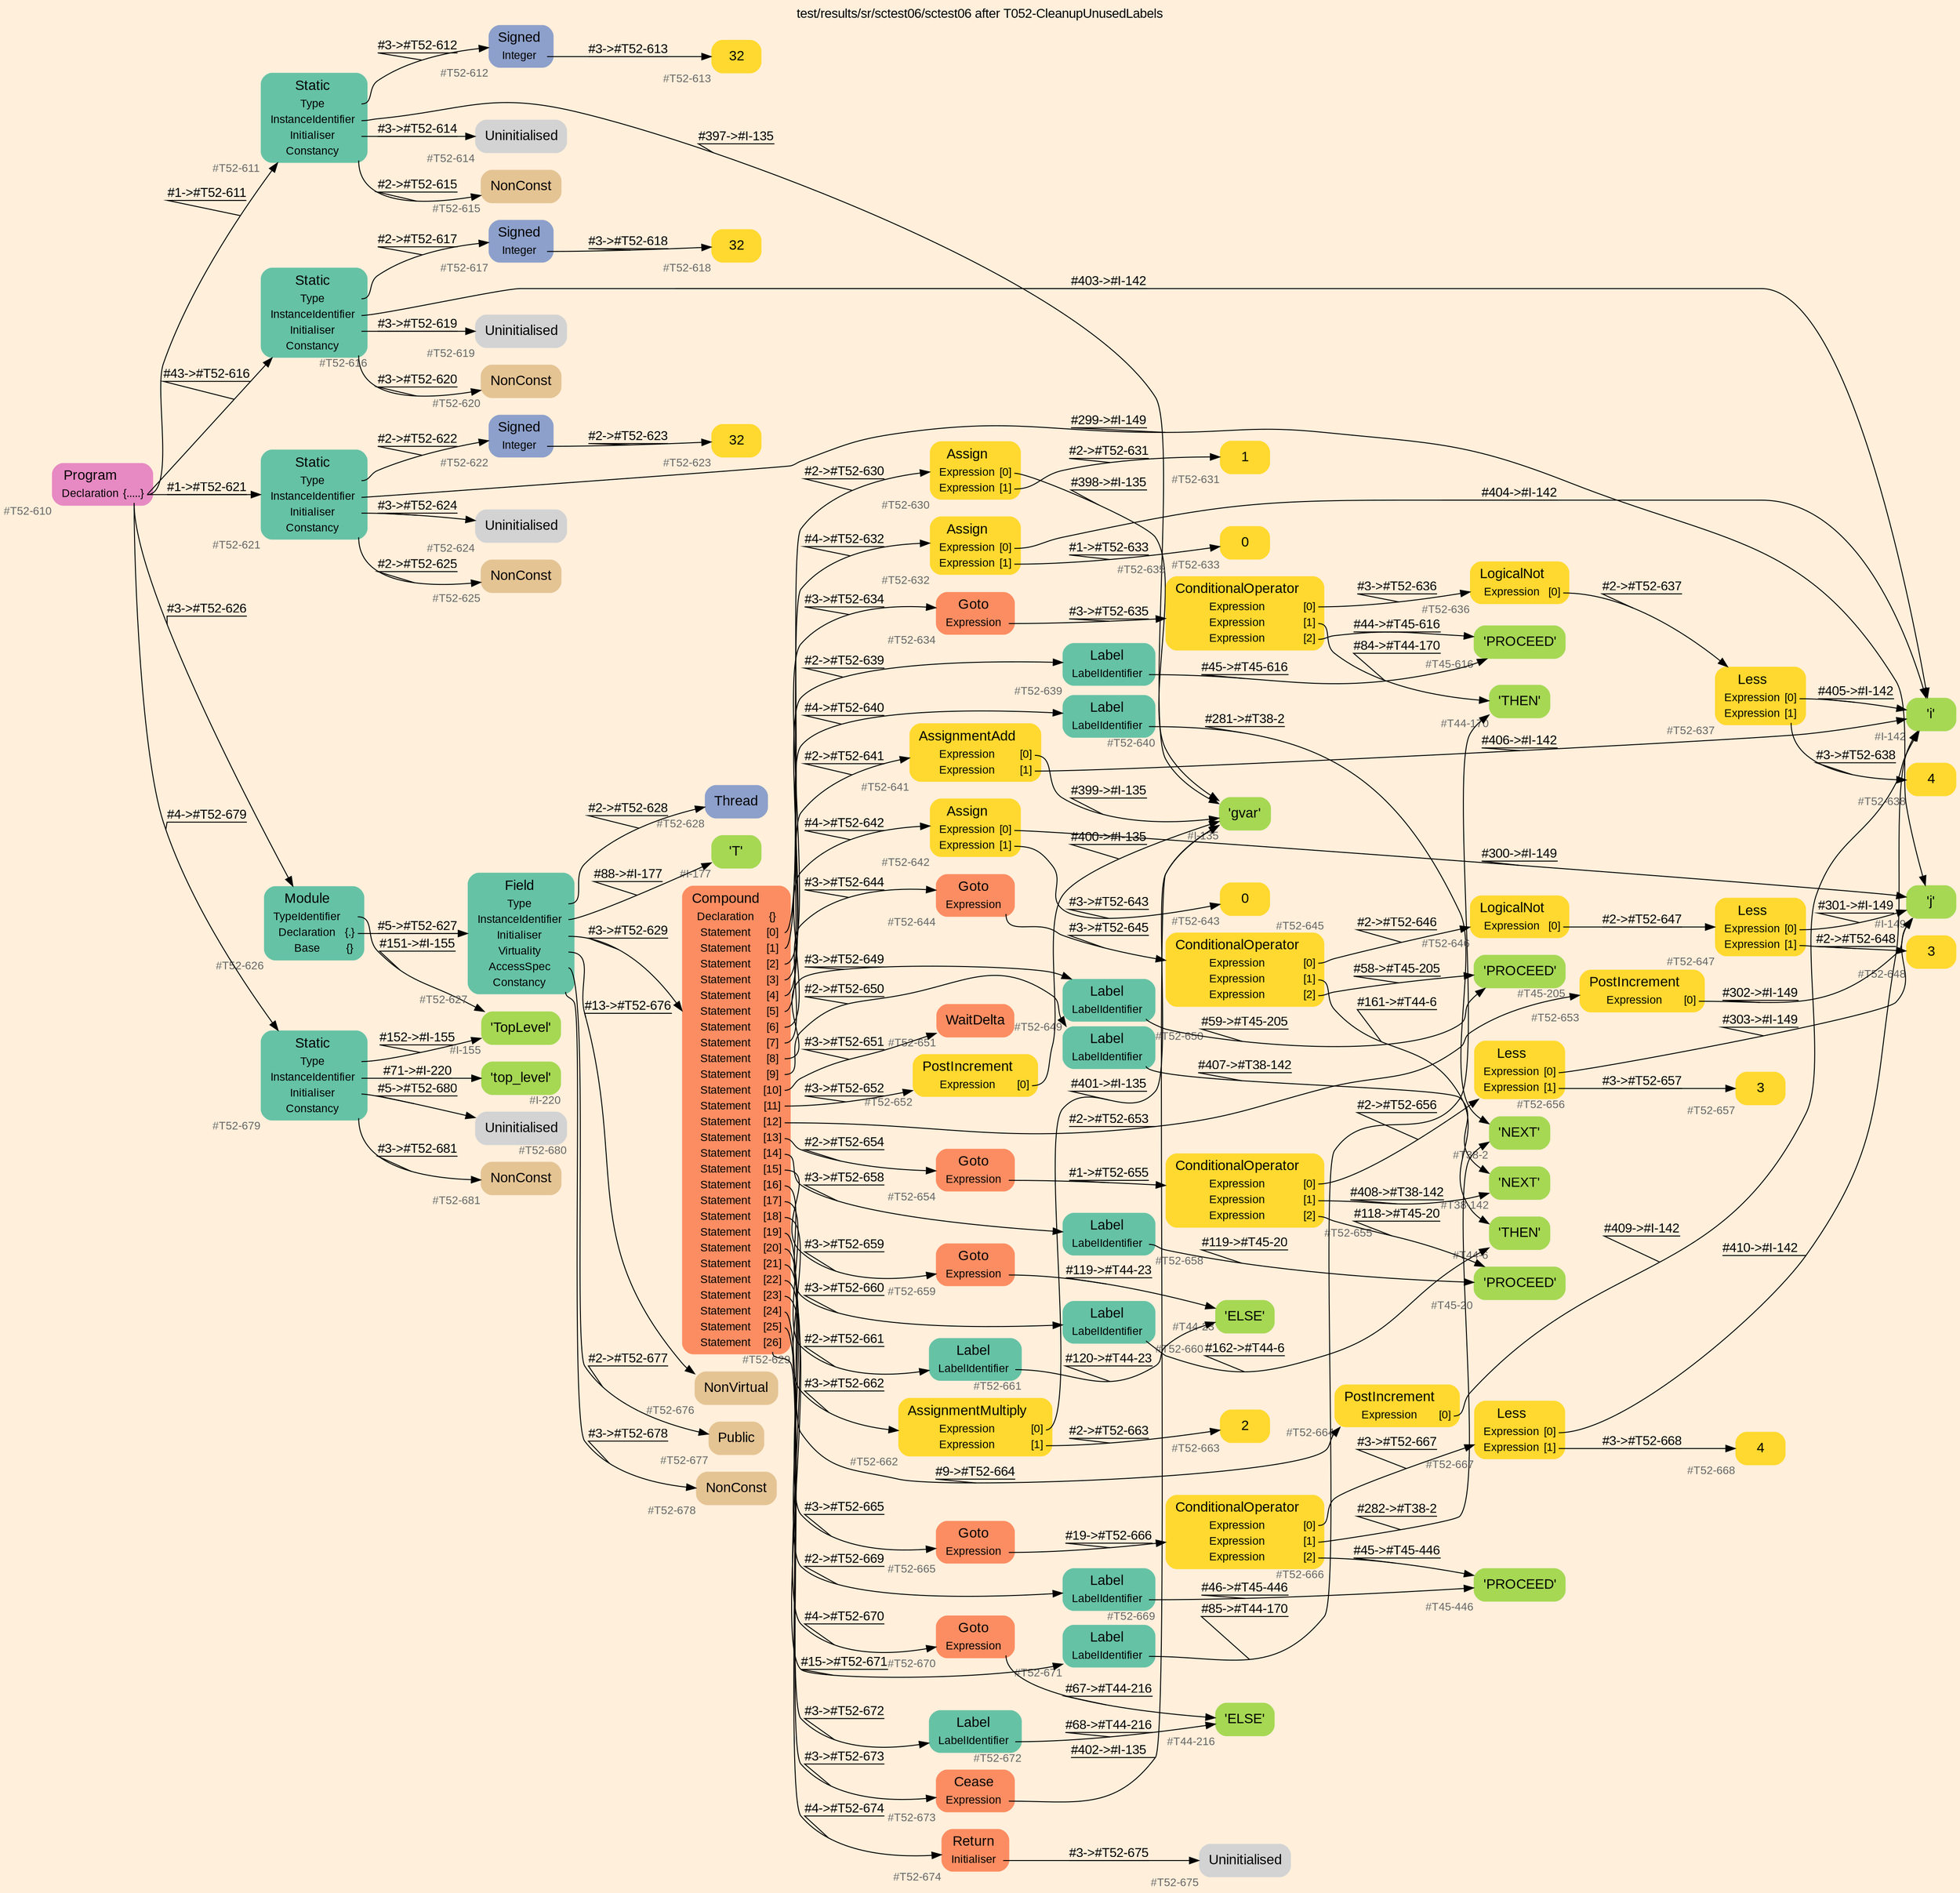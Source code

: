 digraph "test/results/sr/sctest06/sctest06 after T052-CleanupUnusedLabels" {
label = "test/results/sr/sctest06/sctest06 after T052-CleanupUnusedLabels"
labelloc = t
graph [
    rankdir = "LR"
    ranksep = 0.3
    bgcolor = antiquewhite1
    color = black
    fontcolor = black
    fontname = "Arial"
];
node [
    fontname = "Arial"
];
edge [
    fontname = "Arial"
];

// -------------------- node figure --------------------
// -------- block #T52-610 ----------
"#T52-610" [
    fillcolor = "/set28/4"
    xlabel = "#T52-610"
    fontsize = "12"
    fontcolor = grey40
    shape = "plaintext"
    label = <<TABLE BORDER="0" CELLBORDER="0" CELLSPACING="0">
     <TR><TD><FONT COLOR="black" POINT-SIZE="15">Program</FONT></TD></TR>
     <TR><TD><FONT COLOR="black" POINT-SIZE="12">Declaration</FONT></TD><TD PORT="port0"><FONT COLOR="black" POINT-SIZE="12">{.....}</FONT></TD></TR>
    </TABLE>>
    style = "rounded,filled"
];

// -------- block #T52-611 ----------
"#T52-611" [
    fillcolor = "/set28/1"
    xlabel = "#T52-611"
    fontsize = "12"
    fontcolor = grey40
    shape = "plaintext"
    label = <<TABLE BORDER="0" CELLBORDER="0" CELLSPACING="0">
     <TR><TD><FONT COLOR="black" POINT-SIZE="15">Static</FONT></TD></TR>
     <TR><TD><FONT COLOR="black" POINT-SIZE="12">Type</FONT></TD><TD PORT="port0"></TD></TR>
     <TR><TD><FONT COLOR="black" POINT-SIZE="12">InstanceIdentifier</FONT></TD><TD PORT="port1"></TD></TR>
     <TR><TD><FONT COLOR="black" POINT-SIZE="12">Initialiser</FONT></TD><TD PORT="port2"></TD></TR>
     <TR><TD><FONT COLOR="black" POINT-SIZE="12">Constancy</FONT></TD><TD PORT="port3"></TD></TR>
    </TABLE>>
    style = "rounded,filled"
];

// -------- block #T52-612 ----------
"#T52-612" [
    fillcolor = "/set28/3"
    xlabel = "#T52-612"
    fontsize = "12"
    fontcolor = grey40
    shape = "plaintext"
    label = <<TABLE BORDER="0" CELLBORDER="0" CELLSPACING="0">
     <TR><TD><FONT COLOR="black" POINT-SIZE="15">Signed</FONT></TD></TR>
     <TR><TD><FONT COLOR="black" POINT-SIZE="12">Integer</FONT></TD><TD PORT="port0"></TD></TR>
    </TABLE>>
    style = "rounded,filled"
];

// -------- block #T52-613 ----------
"#T52-613" [
    fillcolor = "/set28/6"
    xlabel = "#T52-613"
    fontsize = "12"
    fontcolor = grey40
    shape = "plaintext"
    label = <<TABLE BORDER="0" CELLBORDER="0" CELLSPACING="0">
     <TR><TD><FONT COLOR="black" POINT-SIZE="15">32</FONT></TD></TR>
    </TABLE>>
    style = "rounded,filled"
];

// -------- block #I-135 ----------
"#I-135" [
    fillcolor = "/set28/5"
    xlabel = "#I-135"
    fontsize = "12"
    fontcolor = grey40
    shape = "plaintext"
    label = <<TABLE BORDER="0" CELLBORDER="0" CELLSPACING="0">
     <TR><TD><FONT COLOR="black" POINT-SIZE="15">'gvar'</FONT></TD></TR>
    </TABLE>>
    style = "rounded,filled"
];

// -------- block #T52-614 ----------
"#T52-614" [
    xlabel = "#T52-614"
    fontsize = "12"
    fontcolor = grey40
    shape = "plaintext"
    label = <<TABLE BORDER="0" CELLBORDER="0" CELLSPACING="0">
     <TR><TD><FONT COLOR="black" POINT-SIZE="15">Uninitialised</FONT></TD></TR>
    </TABLE>>
    style = "rounded,filled"
];

// -------- block #T52-615 ----------
"#T52-615" [
    fillcolor = "/set28/7"
    xlabel = "#T52-615"
    fontsize = "12"
    fontcolor = grey40
    shape = "plaintext"
    label = <<TABLE BORDER="0" CELLBORDER="0" CELLSPACING="0">
     <TR><TD><FONT COLOR="black" POINT-SIZE="15">NonConst</FONT></TD></TR>
    </TABLE>>
    style = "rounded,filled"
];

// -------- block #T52-616 ----------
"#T52-616" [
    fillcolor = "/set28/1"
    xlabel = "#T52-616"
    fontsize = "12"
    fontcolor = grey40
    shape = "plaintext"
    label = <<TABLE BORDER="0" CELLBORDER="0" CELLSPACING="0">
     <TR><TD><FONT COLOR="black" POINT-SIZE="15">Static</FONT></TD></TR>
     <TR><TD><FONT COLOR="black" POINT-SIZE="12">Type</FONT></TD><TD PORT="port0"></TD></TR>
     <TR><TD><FONT COLOR="black" POINT-SIZE="12">InstanceIdentifier</FONT></TD><TD PORT="port1"></TD></TR>
     <TR><TD><FONT COLOR="black" POINT-SIZE="12">Initialiser</FONT></TD><TD PORT="port2"></TD></TR>
     <TR><TD><FONT COLOR="black" POINT-SIZE="12">Constancy</FONT></TD><TD PORT="port3"></TD></TR>
    </TABLE>>
    style = "rounded,filled"
];

// -------- block #T52-617 ----------
"#T52-617" [
    fillcolor = "/set28/3"
    xlabel = "#T52-617"
    fontsize = "12"
    fontcolor = grey40
    shape = "plaintext"
    label = <<TABLE BORDER="0" CELLBORDER="0" CELLSPACING="0">
     <TR><TD><FONT COLOR="black" POINT-SIZE="15">Signed</FONT></TD></TR>
     <TR><TD><FONT COLOR="black" POINT-SIZE="12">Integer</FONT></TD><TD PORT="port0"></TD></TR>
    </TABLE>>
    style = "rounded,filled"
];

// -------- block #T52-618 ----------
"#T52-618" [
    fillcolor = "/set28/6"
    xlabel = "#T52-618"
    fontsize = "12"
    fontcolor = grey40
    shape = "plaintext"
    label = <<TABLE BORDER="0" CELLBORDER="0" CELLSPACING="0">
     <TR><TD><FONT COLOR="black" POINT-SIZE="15">32</FONT></TD></TR>
    </TABLE>>
    style = "rounded,filled"
];

// -------- block #I-142 ----------
"#I-142" [
    fillcolor = "/set28/5"
    xlabel = "#I-142"
    fontsize = "12"
    fontcolor = grey40
    shape = "plaintext"
    label = <<TABLE BORDER="0" CELLBORDER="0" CELLSPACING="0">
     <TR><TD><FONT COLOR="black" POINT-SIZE="15">'i'</FONT></TD></TR>
    </TABLE>>
    style = "rounded,filled"
];

// -------- block #T52-619 ----------
"#T52-619" [
    xlabel = "#T52-619"
    fontsize = "12"
    fontcolor = grey40
    shape = "plaintext"
    label = <<TABLE BORDER="0" CELLBORDER="0" CELLSPACING="0">
     <TR><TD><FONT COLOR="black" POINT-SIZE="15">Uninitialised</FONT></TD></TR>
    </TABLE>>
    style = "rounded,filled"
];

// -------- block #T52-620 ----------
"#T52-620" [
    fillcolor = "/set28/7"
    xlabel = "#T52-620"
    fontsize = "12"
    fontcolor = grey40
    shape = "plaintext"
    label = <<TABLE BORDER="0" CELLBORDER="0" CELLSPACING="0">
     <TR><TD><FONT COLOR="black" POINT-SIZE="15">NonConst</FONT></TD></TR>
    </TABLE>>
    style = "rounded,filled"
];

// -------- block #T52-621 ----------
"#T52-621" [
    fillcolor = "/set28/1"
    xlabel = "#T52-621"
    fontsize = "12"
    fontcolor = grey40
    shape = "plaintext"
    label = <<TABLE BORDER="0" CELLBORDER="0" CELLSPACING="0">
     <TR><TD><FONT COLOR="black" POINT-SIZE="15">Static</FONT></TD></TR>
     <TR><TD><FONT COLOR="black" POINT-SIZE="12">Type</FONT></TD><TD PORT="port0"></TD></TR>
     <TR><TD><FONT COLOR="black" POINT-SIZE="12">InstanceIdentifier</FONT></TD><TD PORT="port1"></TD></TR>
     <TR><TD><FONT COLOR="black" POINT-SIZE="12">Initialiser</FONT></TD><TD PORT="port2"></TD></TR>
     <TR><TD><FONT COLOR="black" POINT-SIZE="12">Constancy</FONT></TD><TD PORT="port3"></TD></TR>
    </TABLE>>
    style = "rounded,filled"
];

// -------- block #T52-622 ----------
"#T52-622" [
    fillcolor = "/set28/3"
    xlabel = "#T52-622"
    fontsize = "12"
    fontcolor = grey40
    shape = "plaintext"
    label = <<TABLE BORDER="0" CELLBORDER="0" CELLSPACING="0">
     <TR><TD><FONT COLOR="black" POINT-SIZE="15">Signed</FONT></TD></TR>
     <TR><TD><FONT COLOR="black" POINT-SIZE="12">Integer</FONT></TD><TD PORT="port0"></TD></TR>
    </TABLE>>
    style = "rounded,filled"
];

// -------- block #T52-623 ----------
"#T52-623" [
    fillcolor = "/set28/6"
    xlabel = "#T52-623"
    fontsize = "12"
    fontcolor = grey40
    shape = "plaintext"
    label = <<TABLE BORDER="0" CELLBORDER="0" CELLSPACING="0">
     <TR><TD><FONT COLOR="black" POINT-SIZE="15">32</FONT></TD></TR>
    </TABLE>>
    style = "rounded,filled"
];

// -------- block #I-149 ----------
"#I-149" [
    fillcolor = "/set28/5"
    xlabel = "#I-149"
    fontsize = "12"
    fontcolor = grey40
    shape = "plaintext"
    label = <<TABLE BORDER="0" CELLBORDER="0" CELLSPACING="0">
     <TR><TD><FONT COLOR="black" POINT-SIZE="15">'j'</FONT></TD></TR>
    </TABLE>>
    style = "rounded,filled"
];

// -------- block #T52-624 ----------
"#T52-624" [
    xlabel = "#T52-624"
    fontsize = "12"
    fontcolor = grey40
    shape = "plaintext"
    label = <<TABLE BORDER="0" CELLBORDER="0" CELLSPACING="0">
     <TR><TD><FONT COLOR="black" POINT-SIZE="15">Uninitialised</FONT></TD></TR>
    </TABLE>>
    style = "rounded,filled"
];

// -------- block #T52-625 ----------
"#T52-625" [
    fillcolor = "/set28/7"
    xlabel = "#T52-625"
    fontsize = "12"
    fontcolor = grey40
    shape = "plaintext"
    label = <<TABLE BORDER="0" CELLBORDER="0" CELLSPACING="0">
     <TR><TD><FONT COLOR="black" POINT-SIZE="15">NonConst</FONT></TD></TR>
    </TABLE>>
    style = "rounded,filled"
];

// -------- block #T52-626 ----------
"#T52-626" [
    fillcolor = "/set28/1"
    xlabel = "#T52-626"
    fontsize = "12"
    fontcolor = grey40
    shape = "plaintext"
    label = <<TABLE BORDER="0" CELLBORDER="0" CELLSPACING="0">
     <TR><TD><FONT COLOR="black" POINT-SIZE="15">Module</FONT></TD></TR>
     <TR><TD><FONT COLOR="black" POINT-SIZE="12">TypeIdentifier</FONT></TD><TD PORT="port0"></TD></TR>
     <TR><TD><FONT COLOR="black" POINT-SIZE="12">Declaration</FONT></TD><TD PORT="port1"><FONT COLOR="black" POINT-SIZE="12">{.}</FONT></TD></TR>
     <TR><TD><FONT COLOR="black" POINT-SIZE="12">Base</FONT></TD><TD PORT="port2"><FONT COLOR="black" POINT-SIZE="12">{}</FONT></TD></TR>
    </TABLE>>
    style = "rounded,filled"
];

// -------- block #I-155 ----------
"#I-155" [
    fillcolor = "/set28/5"
    xlabel = "#I-155"
    fontsize = "12"
    fontcolor = grey40
    shape = "plaintext"
    label = <<TABLE BORDER="0" CELLBORDER="0" CELLSPACING="0">
     <TR><TD><FONT COLOR="black" POINT-SIZE="15">'TopLevel'</FONT></TD></TR>
    </TABLE>>
    style = "rounded,filled"
];

// -------- block #T52-627 ----------
"#T52-627" [
    fillcolor = "/set28/1"
    xlabel = "#T52-627"
    fontsize = "12"
    fontcolor = grey40
    shape = "plaintext"
    label = <<TABLE BORDER="0" CELLBORDER="0" CELLSPACING="0">
     <TR><TD><FONT COLOR="black" POINT-SIZE="15">Field</FONT></TD></TR>
     <TR><TD><FONT COLOR="black" POINT-SIZE="12">Type</FONT></TD><TD PORT="port0"></TD></TR>
     <TR><TD><FONT COLOR="black" POINT-SIZE="12">InstanceIdentifier</FONT></TD><TD PORT="port1"></TD></TR>
     <TR><TD><FONT COLOR="black" POINT-SIZE="12">Initialiser</FONT></TD><TD PORT="port2"></TD></TR>
     <TR><TD><FONT COLOR="black" POINT-SIZE="12">Virtuality</FONT></TD><TD PORT="port3"></TD></TR>
     <TR><TD><FONT COLOR="black" POINT-SIZE="12">AccessSpec</FONT></TD><TD PORT="port4"></TD></TR>
     <TR><TD><FONT COLOR="black" POINT-SIZE="12">Constancy</FONT></TD><TD PORT="port5"></TD></TR>
    </TABLE>>
    style = "rounded,filled"
];

// -------- block #T52-628 ----------
"#T52-628" [
    fillcolor = "/set28/3"
    xlabel = "#T52-628"
    fontsize = "12"
    fontcolor = grey40
    shape = "plaintext"
    label = <<TABLE BORDER="0" CELLBORDER="0" CELLSPACING="0">
     <TR><TD><FONT COLOR="black" POINT-SIZE="15">Thread</FONT></TD></TR>
    </TABLE>>
    style = "rounded,filled"
];

// -------- block #I-177 ----------
"#I-177" [
    fillcolor = "/set28/5"
    xlabel = "#I-177"
    fontsize = "12"
    fontcolor = grey40
    shape = "plaintext"
    label = <<TABLE BORDER="0" CELLBORDER="0" CELLSPACING="0">
     <TR><TD><FONT COLOR="black" POINT-SIZE="15">'T'</FONT></TD></TR>
    </TABLE>>
    style = "rounded,filled"
];

// -------- block #T52-629 ----------
"#T52-629" [
    fillcolor = "/set28/2"
    xlabel = "#T52-629"
    fontsize = "12"
    fontcolor = grey40
    shape = "plaintext"
    label = <<TABLE BORDER="0" CELLBORDER="0" CELLSPACING="0">
     <TR><TD><FONT COLOR="black" POINT-SIZE="15">Compound</FONT></TD></TR>
     <TR><TD><FONT COLOR="black" POINT-SIZE="12">Declaration</FONT></TD><TD PORT="port0"><FONT COLOR="black" POINT-SIZE="12">{}</FONT></TD></TR>
     <TR><TD><FONT COLOR="black" POINT-SIZE="12">Statement</FONT></TD><TD PORT="port1"><FONT COLOR="black" POINT-SIZE="12">[0]</FONT></TD></TR>
     <TR><TD><FONT COLOR="black" POINT-SIZE="12">Statement</FONT></TD><TD PORT="port2"><FONT COLOR="black" POINT-SIZE="12">[1]</FONT></TD></TR>
     <TR><TD><FONT COLOR="black" POINT-SIZE="12">Statement</FONT></TD><TD PORT="port3"><FONT COLOR="black" POINT-SIZE="12">[2]</FONT></TD></TR>
     <TR><TD><FONT COLOR="black" POINT-SIZE="12">Statement</FONT></TD><TD PORT="port4"><FONT COLOR="black" POINT-SIZE="12">[3]</FONT></TD></TR>
     <TR><TD><FONT COLOR="black" POINT-SIZE="12">Statement</FONT></TD><TD PORT="port5"><FONT COLOR="black" POINT-SIZE="12">[4]</FONT></TD></TR>
     <TR><TD><FONT COLOR="black" POINT-SIZE="12">Statement</FONT></TD><TD PORT="port6"><FONT COLOR="black" POINT-SIZE="12">[5]</FONT></TD></TR>
     <TR><TD><FONT COLOR="black" POINT-SIZE="12">Statement</FONT></TD><TD PORT="port7"><FONT COLOR="black" POINT-SIZE="12">[6]</FONT></TD></TR>
     <TR><TD><FONT COLOR="black" POINT-SIZE="12">Statement</FONT></TD><TD PORT="port8"><FONT COLOR="black" POINT-SIZE="12">[7]</FONT></TD></TR>
     <TR><TD><FONT COLOR="black" POINT-SIZE="12">Statement</FONT></TD><TD PORT="port9"><FONT COLOR="black" POINT-SIZE="12">[8]</FONT></TD></TR>
     <TR><TD><FONT COLOR="black" POINT-SIZE="12">Statement</FONT></TD><TD PORT="port10"><FONT COLOR="black" POINT-SIZE="12">[9]</FONT></TD></TR>
     <TR><TD><FONT COLOR="black" POINT-SIZE="12">Statement</FONT></TD><TD PORT="port11"><FONT COLOR="black" POINT-SIZE="12">[10]</FONT></TD></TR>
     <TR><TD><FONT COLOR="black" POINT-SIZE="12">Statement</FONT></TD><TD PORT="port12"><FONT COLOR="black" POINT-SIZE="12">[11]</FONT></TD></TR>
     <TR><TD><FONT COLOR="black" POINT-SIZE="12">Statement</FONT></TD><TD PORT="port13"><FONT COLOR="black" POINT-SIZE="12">[12]</FONT></TD></TR>
     <TR><TD><FONT COLOR="black" POINT-SIZE="12">Statement</FONT></TD><TD PORT="port14"><FONT COLOR="black" POINT-SIZE="12">[13]</FONT></TD></TR>
     <TR><TD><FONT COLOR="black" POINT-SIZE="12">Statement</FONT></TD><TD PORT="port15"><FONT COLOR="black" POINT-SIZE="12">[14]</FONT></TD></TR>
     <TR><TD><FONT COLOR="black" POINT-SIZE="12">Statement</FONT></TD><TD PORT="port16"><FONT COLOR="black" POINT-SIZE="12">[15]</FONT></TD></TR>
     <TR><TD><FONT COLOR="black" POINT-SIZE="12">Statement</FONT></TD><TD PORT="port17"><FONT COLOR="black" POINT-SIZE="12">[16]</FONT></TD></TR>
     <TR><TD><FONT COLOR="black" POINT-SIZE="12">Statement</FONT></TD><TD PORT="port18"><FONT COLOR="black" POINT-SIZE="12">[17]</FONT></TD></TR>
     <TR><TD><FONT COLOR="black" POINT-SIZE="12">Statement</FONT></TD><TD PORT="port19"><FONT COLOR="black" POINT-SIZE="12">[18]</FONT></TD></TR>
     <TR><TD><FONT COLOR="black" POINT-SIZE="12">Statement</FONT></TD><TD PORT="port20"><FONT COLOR="black" POINT-SIZE="12">[19]</FONT></TD></TR>
     <TR><TD><FONT COLOR="black" POINT-SIZE="12">Statement</FONT></TD><TD PORT="port21"><FONT COLOR="black" POINT-SIZE="12">[20]</FONT></TD></TR>
     <TR><TD><FONT COLOR="black" POINT-SIZE="12">Statement</FONT></TD><TD PORT="port22"><FONT COLOR="black" POINT-SIZE="12">[21]</FONT></TD></TR>
     <TR><TD><FONT COLOR="black" POINT-SIZE="12">Statement</FONT></TD><TD PORT="port23"><FONT COLOR="black" POINT-SIZE="12">[22]</FONT></TD></TR>
     <TR><TD><FONT COLOR="black" POINT-SIZE="12">Statement</FONT></TD><TD PORT="port24"><FONT COLOR="black" POINT-SIZE="12">[23]</FONT></TD></TR>
     <TR><TD><FONT COLOR="black" POINT-SIZE="12">Statement</FONT></TD><TD PORT="port25"><FONT COLOR="black" POINT-SIZE="12">[24]</FONT></TD></TR>
     <TR><TD><FONT COLOR="black" POINT-SIZE="12">Statement</FONT></TD><TD PORT="port26"><FONT COLOR="black" POINT-SIZE="12">[25]</FONT></TD></TR>
     <TR><TD><FONT COLOR="black" POINT-SIZE="12">Statement</FONT></TD><TD PORT="port27"><FONT COLOR="black" POINT-SIZE="12">[26]</FONT></TD></TR>
    </TABLE>>
    style = "rounded,filled"
];

// -------- block #T52-630 ----------
"#T52-630" [
    fillcolor = "/set28/6"
    xlabel = "#T52-630"
    fontsize = "12"
    fontcolor = grey40
    shape = "plaintext"
    label = <<TABLE BORDER="0" CELLBORDER="0" CELLSPACING="0">
     <TR><TD><FONT COLOR="black" POINT-SIZE="15">Assign</FONT></TD></TR>
     <TR><TD><FONT COLOR="black" POINT-SIZE="12">Expression</FONT></TD><TD PORT="port0"><FONT COLOR="black" POINT-SIZE="12">[0]</FONT></TD></TR>
     <TR><TD><FONT COLOR="black" POINT-SIZE="12">Expression</FONT></TD><TD PORT="port1"><FONT COLOR="black" POINT-SIZE="12">[1]</FONT></TD></TR>
    </TABLE>>
    style = "rounded,filled"
];

// -------- block #T52-631 ----------
"#T52-631" [
    fillcolor = "/set28/6"
    xlabel = "#T52-631"
    fontsize = "12"
    fontcolor = grey40
    shape = "plaintext"
    label = <<TABLE BORDER="0" CELLBORDER="0" CELLSPACING="0">
     <TR><TD><FONT COLOR="black" POINT-SIZE="15">1</FONT></TD></TR>
    </TABLE>>
    style = "rounded,filled"
];

// -------- block #T52-632 ----------
"#T52-632" [
    fillcolor = "/set28/6"
    xlabel = "#T52-632"
    fontsize = "12"
    fontcolor = grey40
    shape = "plaintext"
    label = <<TABLE BORDER="0" CELLBORDER="0" CELLSPACING="0">
     <TR><TD><FONT COLOR="black" POINT-SIZE="15">Assign</FONT></TD></TR>
     <TR><TD><FONT COLOR="black" POINT-SIZE="12">Expression</FONT></TD><TD PORT="port0"><FONT COLOR="black" POINT-SIZE="12">[0]</FONT></TD></TR>
     <TR><TD><FONT COLOR="black" POINT-SIZE="12">Expression</FONT></TD><TD PORT="port1"><FONT COLOR="black" POINT-SIZE="12">[1]</FONT></TD></TR>
    </TABLE>>
    style = "rounded,filled"
];

// -------- block #T52-633 ----------
"#T52-633" [
    fillcolor = "/set28/6"
    xlabel = "#T52-633"
    fontsize = "12"
    fontcolor = grey40
    shape = "plaintext"
    label = <<TABLE BORDER="0" CELLBORDER="0" CELLSPACING="0">
     <TR><TD><FONT COLOR="black" POINT-SIZE="15">0</FONT></TD></TR>
    </TABLE>>
    style = "rounded,filled"
];

// -------- block #T52-634 ----------
"#T52-634" [
    fillcolor = "/set28/2"
    xlabel = "#T52-634"
    fontsize = "12"
    fontcolor = grey40
    shape = "plaintext"
    label = <<TABLE BORDER="0" CELLBORDER="0" CELLSPACING="0">
     <TR><TD><FONT COLOR="black" POINT-SIZE="15">Goto</FONT></TD></TR>
     <TR><TD><FONT COLOR="black" POINT-SIZE="12">Expression</FONT></TD><TD PORT="port0"></TD></TR>
    </TABLE>>
    style = "rounded,filled"
];

// -------- block #T52-635 ----------
"#T52-635" [
    fillcolor = "/set28/6"
    xlabel = "#T52-635"
    fontsize = "12"
    fontcolor = grey40
    shape = "plaintext"
    label = <<TABLE BORDER="0" CELLBORDER="0" CELLSPACING="0">
     <TR><TD><FONT COLOR="black" POINT-SIZE="15">ConditionalOperator</FONT></TD></TR>
     <TR><TD><FONT COLOR="black" POINT-SIZE="12">Expression</FONT></TD><TD PORT="port0"><FONT COLOR="black" POINT-SIZE="12">[0]</FONT></TD></TR>
     <TR><TD><FONT COLOR="black" POINT-SIZE="12">Expression</FONT></TD><TD PORT="port1"><FONT COLOR="black" POINT-SIZE="12">[1]</FONT></TD></TR>
     <TR><TD><FONT COLOR="black" POINT-SIZE="12">Expression</FONT></TD><TD PORT="port2"><FONT COLOR="black" POINT-SIZE="12">[2]</FONT></TD></TR>
    </TABLE>>
    style = "rounded,filled"
];

// -------- block #T52-636 ----------
"#T52-636" [
    fillcolor = "/set28/6"
    xlabel = "#T52-636"
    fontsize = "12"
    fontcolor = grey40
    shape = "plaintext"
    label = <<TABLE BORDER="0" CELLBORDER="0" CELLSPACING="0">
     <TR><TD><FONT COLOR="black" POINT-SIZE="15">LogicalNot</FONT></TD></TR>
     <TR><TD><FONT COLOR="black" POINT-SIZE="12">Expression</FONT></TD><TD PORT="port0"><FONT COLOR="black" POINT-SIZE="12">[0]</FONT></TD></TR>
    </TABLE>>
    style = "rounded,filled"
];

// -------- block #T52-637 ----------
"#T52-637" [
    fillcolor = "/set28/6"
    xlabel = "#T52-637"
    fontsize = "12"
    fontcolor = grey40
    shape = "plaintext"
    label = <<TABLE BORDER="0" CELLBORDER="0" CELLSPACING="0">
     <TR><TD><FONT COLOR="black" POINT-SIZE="15">Less</FONT></TD></TR>
     <TR><TD><FONT COLOR="black" POINT-SIZE="12">Expression</FONT></TD><TD PORT="port0"><FONT COLOR="black" POINT-SIZE="12">[0]</FONT></TD></TR>
     <TR><TD><FONT COLOR="black" POINT-SIZE="12">Expression</FONT></TD><TD PORT="port1"><FONT COLOR="black" POINT-SIZE="12">[1]</FONT></TD></TR>
    </TABLE>>
    style = "rounded,filled"
];

// -------- block #T52-638 ----------
"#T52-638" [
    fillcolor = "/set28/6"
    xlabel = "#T52-638"
    fontsize = "12"
    fontcolor = grey40
    shape = "plaintext"
    label = <<TABLE BORDER="0" CELLBORDER="0" CELLSPACING="0">
     <TR><TD><FONT COLOR="black" POINT-SIZE="15">4</FONT></TD></TR>
    </TABLE>>
    style = "rounded,filled"
];

// -------- block #T44-170 ----------
"#T44-170" [
    fillcolor = "/set28/5"
    xlabel = "#T44-170"
    fontsize = "12"
    fontcolor = grey40
    shape = "plaintext"
    label = <<TABLE BORDER="0" CELLBORDER="0" CELLSPACING="0">
     <TR><TD><FONT COLOR="black" POINT-SIZE="15">'THEN'</FONT></TD></TR>
    </TABLE>>
    style = "rounded,filled"
];

// -------- block #T45-616 ----------
"#T45-616" [
    fillcolor = "/set28/5"
    xlabel = "#T45-616"
    fontsize = "12"
    fontcolor = grey40
    shape = "plaintext"
    label = <<TABLE BORDER="0" CELLBORDER="0" CELLSPACING="0">
     <TR><TD><FONT COLOR="black" POINT-SIZE="15">'PROCEED'</FONT></TD></TR>
    </TABLE>>
    style = "rounded,filled"
];

// -------- block #T52-639 ----------
"#T52-639" [
    fillcolor = "/set28/1"
    xlabel = "#T52-639"
    fontsize = "12"
    fontcolor = grey40
    shape = "plaintext"
    label = <<TABLE BORDER="0" CELLBORDER="0" CELLSPACING="0">
     <TR><TD><FONT COLOR="black" POINT-SIZE="15">Label</FONT></TD></TR>
     <TR><TD><FONT COLOR="black" POINT-SIZE="12">LabelIdentifier</FONT></TD><TD PORT="port0"></TD></TR>
    </TABLE>>
    style = "rounded,filled"
];

// -------- block #T52-640 ----------
"#T52-640" [
    fillcolor = "/set28/1"
    xlabel = "#T52-640"
    fontsize = "12"
    fontcolor = grey40
    shape = "plaintext"
    label = <<TABLE BORDER="0" CELLBORDER="0" CELLSPACING="0">
     <TR><TD><FONT COLOR="black" POINT-SIZE="15">Label</FONT></TD></TR>
     <TR><TD><FONT COLOR="black" POINT-SIZE="12">LabelIdentifier</FONT></TD><TD PORT="port0"></TD></TR>
    </TABLE>>
    style = "rounded,filled"
];

// -------- block #T38-2 ----------
"#T38-2" [
    fillcolor = "/set28/5"
    xlabel = "#T38-2"
    fontsize = "12"
    fontcolor = grey40
    shape = "plaintext"
    label = <<TABLE BORDER="0" CELLBORDER="0" CELLSPACING="0">
     <TR><TD><FONT COLOR="black" POINT-SIZE="15">'NEXT'</FONT></TD></TR>
    </TABLE>>
    style = "rounded,filled"
];

// -------- block #T52-641 ----------
"#T52-641" [
    fillcolor = "/set28/6"
    xlabel = "#T52-641"
    fontsize = "12"
    fontcolor = grey40
    shape = "plaintext"
    label = <<TABLE BORDER="0" CELLBORDER="0" CELLSPACING="0">
     <TR><TD><FONT COLOR="black" POINT-SIZE="15">AssignmentAdd</FONT></TD></TR>
     <TR><TD><FONT COLOR="black" POINT-SIZE="12">Expression</FONT></TD><TD PORT="port0"><FONT COLOR="black" POINT-SIZE="12">[0]</FONT></TD></TR>
     <TR><TD><FONT COLOR="black" POINT-SIZE="12">Expression</FONT></TD><TD PORT="port1"><FONT COLOR="black" POINT-SIZE="12">[1]</FONT></TD></TR>
    </TABLE>>
    style = "rounded,filled"
];

// -------- block #T52-642 ----------
"#T52-642" [
    fillcolor = "/set28/6"
    xlabel = "#T52-642"
    fontsize = "12"
    fontcolor = grey40
    shape = "plaintext"
    label = <<TABLE BORDER="0" CELLBORDER="0" CELLSPACING="0">
     <TR><TD><FONT COLOR="black" POINT-SIZE="15">Assign</FONT></TD></TR>
     <TR><TD><FONT COLOR="black" POINT-SIZE="12">Expression</FONT></TD><TD PORT="port0"><FONT COLOR="black" POINT-SIZE="12">[0]</FONT></TD></TR>
     <TR><TD><FONT COLOR="black" POINT-SIZE="12">Expression</FONT></TD><TD PORT="port1"><FONT COLOR="black" POINT-SIZE="12">[1]</FONT></TD></TR>
    </TABLE>>
    style = "rounded,filled"
];

// -------- block #T52-643 ----------
"#T52-643" [
    fillcolor = "/set28/6"
    xlabel = "#T52-643"
    fontsize = "12"
    fontcolor = grey40
    shape = "plaintext"
    label = <<TABLE BORDER="0" CELLBORDER="0" CELLSPACING="0">
     <TR><TD><FONT COLOR="black" POINT-SIZE="15">0</FONT></TD></TR>
    </TABLE>>
    style = "rounded,filled"
];

// -------- block #T52-644 ----------
"#T52-644" [
    fillcolor = "/set28/2"
    xlabel = "#T52-644"
    fontsize = "12"
    fontcolor = grey40
    shape = "plaintext"
    label = <<TABLE BORDER="0" CELLBORDER="0" CELLSPACING="0">
     <TR><TD><FONT COLOR="black" POINT-SIZE="15">Goto</FONT></TD></TR>
     <TR><TD><FONT COLOR="black" POINT-SIZE="12">Expression</FONT></TD><TD PORT="port0"></TD></TR>
    </TABLE>>
    style = "rounded,filled"
];

// -------- block #T52-645 ----------
"#T52-645" [
    fillcolor = "/set28/6"
    xlabel = "#T52-645"
    fontsize = "12"
    fontcolor = grey40
    shape = "plaintext"
    label = <<TABLE BORDER="0" CELLBORDER="0" CELLSPACING="0">
     <TR><TD><FONT COLOR="black" POINT-SIZE="15">ConditionalOperator</FONT></TD></TR>
     <TR><TD><FONT COLOR="black" POINT-SIZE="12">Expression</FONT></TD><TD PORT="port0"><FONT COLOR="black" POINT-SIZE="12">[0]</FONT></TD></TR>
     <TR><TD><FONT COLOR="black" POINT-SIZE="12">Expression</FONT></TD><TD PORT="port1"><FONT COLOR="black" POINT-SIZE="12">[1]</FONT></TD></TR>
     <TR><TD><FONT COLOR="black" POINT-SIZE="12">Expression</FONT></TD><TD PORT="port2"><FONT COLOR="black" POINT-SIZE="12">[2]</FONT></TD></TR>
    </TABLE>>
    style = "rounded,filled"
];

// -------- block #T52-646 ----------
"#T52-646" [
    fillcolor = "/set28/6"
    xlabel = "#T52-646"
    fontsize = "12"
    fontcolor = grey40
    shape = "plaintext"
    label = <<TABLE BORDER="0" CELLBORDER="0" CELLSPACING="0">
     <TR><TD><FONT COLOR="black" POINT-SIZE="15">LogicalNot</FONT></TD></TR>
     <TR><TD><FONT COLOR="black" POINT-SIZE="12">Expression</FONT></TD><TD PORT="port0"><FONT COLOR="black" POINT-SIZE="12">[0]</FONT></TD></TR>
    </TABLE>>
    style = "rounded,filled"
];

// -------- block #T52-647 ----------
"#T52-647" [
    fillcolor = "/set28/6"
    xlabel = "#T52-647"
    fontsize = "12"
    fontcolor = grey40
    shape = "plaintext"
    label = <<TABLE BORDER="0" CELLBORDER="0" CELLSPACING="0">
     <TR><TD><FONT COLOR="black" POINT-SIZE="15">Less</FONT></TD></TR>
     <TR><TD><FONT COLOR="black" POINT-SIZE="12">Expression</FONT></TD><TD PORT="port0"><FONT COLOR="black" POINT-SIZE="12">[0]</FONT></TD></TR>
     <TR><TD><FONT COLOR="black" POINT-SIZE="12">Expression</FONT></TD><TD PORT="port1"><FONT COLOR="black" POINT-SIZE="12">[1]</FONT></TD></TR>
    </TABLE>>
    style = "rounded,filled"
];

// -------- block #T52-648 ----------
"#T52-648" [
    fillcolor = "/set28/6"
    xlabel = "#T52-648"
    fontsize = "12"
    fontcolor = grey40
    shape = "plaintext"
    label = <<TABLE BORDER="0" CELLBORDER="0" CELLSPACING="0">
     <TR><TD><FONT COLOR="black" POINT-SIZE="15">3</FONT></TD></TR>
    </TABLE>>
    style = "rounded,filled"
];

// -------- block #T44-6 ----------
"#T44-6" [
    fillcolor = "/set28/5"
    xlabel = "#T44-6"
    fontsize = "12"
    fontcolor = grey40
    shape = "plaintext"
    label = <<TABLE BORDER="0" CELLBORDER="0" CELLSPACING="0">
     <TR><TD><FONT COLOR="black" POINT-SIZE="15">'THEN'</FONT></TD></TR>
    </TABLE>>
    style = "rounded,filled"
];

// -------- block #T45-205 ----------
"#T45-205" [
    fillcolor = "/set28/5"
    xlabel = "#T45-205"
    fontsize = "12"
    fontcolor = grey40
    shape = "plaintext"
    label = <<TABLE BORDER="0" CELLBORDER="0" CELLSPACING="0">
     <TR><TD><FONT COLOR="black" POINT-SIZE="15">'PROCEED'</FONT></TD></TR>
    </TABLE>>
    style = "rounded,filled"
];

// -------- block #T52-649 ----------
"#T52-649" [
    fillcolor = "/set28/1"
    xlabel = "#T52-649"
    fontsize = "12"
    fontcolor = grey40
    shape = "plaintext"
    label = <<TABLE BORDER="0" CELLBORDER="0" CELLSPACING="0">
     <TR><TD><FONT COLOR="black" POINT-SIZE="15">Label</FONT></TD></TR>
     <TR><TD><FONT COLOR="black" POINT-SIZE="12">LabelIdentifier</FONT></TD><TD PORT="port0"></TD></TR>
    </TABLE>>
    style = "rounded,filled"
];

// -------- block #T52-650 ----------
"#T52-650" [
    fillcolor = "/set28/1"
    xlabel = "#T52-650"
    fontsize = "12"
    fontcolor = grey40
    shape = "plaintext"
    label = <<TABLE BORDER="0" CELLBORDER="0" CELLSPACING="0">
     <TR><TD><FONT COLOR="black" POINT-SIZE="15">Label</FONT></TD></TR>
     <TR><TD><FONT COLOR="black" POINT-SIZE="12">LabelIdentifier</FONT></TD><TD PORT="port0"></TD></TR>
    </TABLE>>
    style = "rounded,filled"
];

// -------- block #T38-142 ----------
"#T38-142" [
    fillcolor = "/set28/5"
    xlabel = "#T38-142"
    fontsize = "12"
    fontcolor = grey40
    shape = "plaintext"
    label = <<TABLE BORDER="0" CELLBORDER="0" CELLSPACING="0">
     <TR><TD><FONT COLOR="black" POINT-SIZE="15">'NEXT'</FONT></TD></TR>
    </TABLE>>
    style = "rounded,filled"
];

// -------- block #T52-651 ----------
"#T52-651" [
    fillcolor = "/set28/2"
    xlabel = "#T52-651"
    fontsize = "12"
    fontcolor = grey40
    shape = "plaintext"
    label = <<TABLE BORDER="0" CELLBORDER="0" CELLSPACING="0">
     <TR><TD><FONT COLOR="black" POINT-SIZE="15">WaitDelta</FONT></TD></TR>
    </TABLE>>
    style = "rounded,filled"
];

// -------- block #T52-652 ----------
"#T52-652" [
    fillcolor = "/set28/6"
    xlabel = "#T52-652"
    fontsize = "12"
    fontcolor = grey40
    shape = "plaintext"
    label = <<TABLE BORDER="0" CELLBORDER="0" CELLSPACING="0">
     <TR><TD><FONT COLOR="black" POINT-SIZE="15">PostIncrement</FONT></TD></TR>
     <TR><TD><FONT COLOR="black" POINT-SIZE="12">Expression</FONT></TD><TD PORT="port0"><FONT COLOR="black" POINT-SIZE="12">[0]</FONT></TD></TR>
    </TABLE>>
    style = "rounded,filled"
];

// -------- block #T52-653 ----------
"#T52-653" [
    fillcolor = "/set28/6"
    xlabel = "#T52-653"
    fontsize = "12"
    fontcolor = grey40
    shape = "plaintext"
    label = <<TABLE BORDER="0" CELLBORDER="0" CELLSPACING="0">
     <TR><TD><FONT COLOR="black" POINT-SIZE="15">PostIncrement</FONT></TD></TR>
     <TR><TD><FONT COLOR="black" POINT-SIZE="12">Expression</FONT></TD><TD PORT="port0"><FONT COLOR="black" POINT-SIZE="12">[0]</FONT></TD></TR>
    </TABLE>>
    style = "rounded,filled"
];

// -------- block #T52-654 ----------
"#T52-654" [
    fillcolor = "/set28/2"
    xlabel = "#T52-654"
    fontsize = "12"
    fontcolor = grey40
    shape = "plaintext"
    label = <<TABLE BORDER="0" CELLBORDER="0" CELLSPACING="0">
     <TR><TD><FONT COLOR="black" POINT-SIZE="15">Goto</FONT></TD></TR>
     <TR><TD><FONT COLOR="black" POINT-SIZE="12">Expression</FONT></TD><TD PORT="port0"></TD></TR>
    </TABLE>>
    style = "rounded,filled"
];

// -------- block #T52-655 ----------
"#T52-655" [
    fillcolor = "/set28/6"
    xlabel = "#T52-655"
    fontsize = "12"
    fontcolor = grey40
    shape = "plaintext"
    label = <<TABLE BORDER="0" CELLBORDER="0" CELLSPACING="0">
     <TR><TD><FONT COLOR="black" POINT-SIZE="15">ConditionalOperator</FONT></TD></TR>
     <TR><TD><FONT COLOR="black" POINT-SIZE="12">Expression</FONT></TD><TD PORT="port0"><FONT COLOR="black" POINT-SIZE="12">[0]</FONT></TD></TR>
     <TR><TD><FONT COLOR="black" POINT-SIZE="12">Expression</FONT></TD><TD PORT="port1"><FONT COLOR="black" POINT-SIZE="12">[1]</FONT></TD></TR>
     <TR><TD><FONT COLOR="black" POINT-SIZE="12">Expression</FONT></TD><TD PORT="port2"><FONT COLOR="black" POINT-SIZE="12">[2]</FONT></TD></TR>
    </TABLE>>
    style = "rounded,filled"
];

// -------- block #T52-656 ----------
"#T52-656" [
    fillcolor = "/set28/6"
    xlabel = "#T52-656"
    fontsize = "12"
    fontcolor = grey40
    shape = "plaintext"
    label = <<TABLE BORDER="0" CELLBORDER="0" CELLSPACING="0">
     <TR><TD><FONT COLOR="black" POINT-SIZE="15">Less</FONT></TD></TR>
     <TR><TD><FONT COLOR="black" POINT-SIZE="12">Expression</FONT></TD><TD PORT="port0"><FONT COLOR="black" POINT-SIZE="12">[0]</FONT></TD></TR>
     <TR><TD><FONT COLOR="black" POINT-SIZE="12">Expression</FONT></TD><TD PORT="port1"><FONT COLOR="black" POINT-SIZE="12">[1]</FONT></TD></TR>
    </TABLE>>
    style = "rounded,filled"
];

// -------- block #T52-657 ----------
"#T52-657" [
    fillcolor = "/set28/6"
    xlabel = "#T52-657"
    fontsize = "12"
    fontcolor = grey40
    shape = "plaintext"
    label = <<TABLE BORDER="0" CELLBORDER="0" CELLSPACING="0">
     <TR><TD><FONT COLOR="black" POINT-SIZE="15">3</FONT></TD></TR>
    </TABLE>>
    style = "rounded,filled"
];

// -------- block #T45-20 ----------
"#T45-20" [
    fillcolor = "/set28/5"
    xlabel = "#T45-20"
    fontsize = "12"
    fontcolor = grey40
    shape = "plaintext"
    label = <<TABLE BORDER="0" CELLBORDER="0" CELLSPACING="0">
     <TR><TD><FONT COLOR="black" POINT-SIZE="15">'PROCEED'</FONT></TD></TR>
    </TABLE>>
    style = "rounded,filled"
];

// -------- block #T52-658 ----------
"#T52-658" [
    fillcolor = "/set28/1"
    xlabel = "#T52-658"
    fontsize = "12"
    fontcolor = grey40
    shape = "plaintext"
    label = <<TABLE BORDER="0" CELLBORDER="0" CELLSPACING="0">
     <TR><TD><FONT COLOR="black" POINT-SIZE="15">Label</FONT></TD></TR>
     <TR><TD><FONT COLOR="black" POINT-SIZE="12">LabelIdentifier</FONT></TD><TD PORT="port0"></TD></TR>
    </TABLE>>
    style = "rounded,filled"
];

// -------- block #T52-659 ----------
"#T52-659" [
    fillcolor = "/set28/2"
    xlabel = "#T52-659"
    fontsize = "12"
    fontcolor = grey40
    shape = "plaintext"
    label = <<TABLE BORDER="0" CELLBORDER="0" CELLSPACING="0">
     <TR><TD><FONT COLOR="black" POINT-SIZE="15">Goto</FONT></TD></TR>
     <TR><TD><FONT COLOR="black" POINT-SIZE="12">Expression</FONT></TD><TD PORT="port0"></TD></TR>
    </TABLE>>
    style = "rounded,filled"
];

// -------- block #T44-23 ----------
"#T44-23" [
    fillcolor = "/set28/5"
    xlabel = "#T44-23"
    fontsize = "12"
    fontcolor = grey40
    shape = "plaintext"
    label = <<TABLE BORDER="0" CELLBORDER="0" CELLSPACING="0">
     <TR><TD><FONT COLOR="black" POINT-SIZE="15">'ELSE'</FONT></TD></TR>
    </TABLE>>
    style = "rounded,filled"
];

// -------- block #T52-660 ----------
"#T52-660" [
    fillcolor = "/set28/1"
    xlabel = "#T52-660"
    fontsize = "12"
    fontcolor = grey40
    shape = "plaintext"
    label = <<TABLE BORDER="0" CELLBORDER="0" CELLSPACING="0">
     <TR><TD><FONT COLOR="black" POINT-SIZE="15">Label</FONT></TD></TR>
     <TR><TD><FONT COLOR="black" POINT-SIZE="12">LabelIdentifier</FONT></TD><TD PORT="port0"></TD></TR>
    </TABLE>>
    style = "rounded,filled"
];

// -------- block #T52-661 ----------
"#T52-661" [
    fillcolor = "/set28/1"
    xlabel = "#T52-661"
    fontsize = "12"
    fontcolor = grey40
    shape = "plaintext"
    label = <<TABLE BORDER="0" CELLBORDER="0" CELLSPACING="0">
     <TR><TD><FONT COLOR="black" POINT-SIZE="15">Label</FONT></TD></TR>
     <TR><TD><FONT COLOR="black" POINT-SIZE="12">LabelIdentifier</FONT></TD><TD PORT="port0"></TD></TR>
    </TABLE>>
    style = "rounded,filled"
];

// -------- block #T52-662 ----------
"#T52-662" [
    fillcolor = "/set28/6"
    xlabel = "#T52-662"
    fontsize = "12"
    fontcolor = grey40
    shape = "plaintext"
    label = <<TABLE BORDER="0" CELLBORDER="0" CELLSPACING="0">
     <TR><TD><FONT COLOR="black" POINT-SIZE="15">AssignmentMultiply</FONT></TD></TR>
     <TR><TD><FONT COLOR="black" POINT-SIZE="12">Expression</FONT></TD><TD PORT="port0"><FONT COLOR="black" POINT-SIZE="12">[0]</FONT></TD></TR>
     <TR><TD><FONT COLOR="black" POINT-SIZE="12">Expression</FONT></TD><TD PORT="port1"><FONT COLOR="black" POINT-SIZE="12">[1]</FONT></TD></TR>
    </TABLE>>
    style = "rounded,filled"
];

// -------- block #T52-663 ----------
"#T52-663" [
    fillcolor = "/set28/6"
    xlabel = "#T52-663"
    fontsize = "12"
    fontcolor = grey40
    shape = "plaintext"
    label = <<TABLE BORDER="0" CELLBORDER="0" CELLSPACING="0">
     <TR><TD><FONT COLOR="black" POINT-SIZE="15">2</FONT></TD></TR>
    </TABLE>>
    style = "rounded,filled"
];

// -------- block #T52-664 ----------
"#T52-664" [
    fillcolor = "/set28/6"
    xlabel = "#T52-664"
    fontsize = "12"
    fontcolor = grey40
    shape = "plaintext"
    label = <<TABLE BORDER="0" CELLBORDER="0" CELLSPACING="0">
     <TR><TD><FONT COLOR="black" POINT-SIZE="15">PostIncrement</FONT></TD></TR>
     <TR><TD><FONT COLOR="black" POINT-SIZE="12">Expression</FONT></TD><TD PORT="port0"><FONT COLOR="black" POINT-SIZE="12">[0]</FONT></TD></TR>
    </TABLE>>
    style = "rounded,filled"
];

// -------- block #T52-665 ----------
"#T52-665" [
    fillcolor = "/set28/2"
    xlabel = "#T52-665"
    fontsize = "12"
    fontcolor = grey40
    shape = "plaintext"
    label = <<TABLE BORDER="0" CELLBORDER="0" CELLSPACING="0">
     <TR><TD><FONT COLOR="black" POINT-SIZE="15">Goto</FONT></TD></TR>
     <TR><TD><FONT COLOR="black" POINT-SIZE="12">Expression</FONT></TD><TD PORT="port0"></TD></TR>
    </TABLE>>
    style = "rounded,filled"
];

// -------- block #T52-666 ----------
"#T52-666" [
    fillcolor = "/set28/6"
    xlabel = "#T52-666"
    fontsize = "12"
    fontcolor = grey40
    shape = "plaintext"
    label = <<TABLE BORDER="0" CELLBORDER="0" CELLSPACING="0">
     <TR><TD><FONT COLOR="black" POINT-SIZE="15">ConditionalOperator</FONT></TD></TR>
     <TR><TD><FONT COLOR="black" POINT-SIZE="12">Expression</FONT></TD><TD PORT="port0"><FONT COLOR="black" POINT-SIZE="12">[0]</FONT></TD></TR>
     <TR><TD><FONT COLOR="black" POINT-SIZE="12">Expression</FONT></TD><TD PORT="port1"><FONT COLOR="black" POINT-SIZE="12">[1]</FONT></TD></TR>
     <TR><TD><FONT COLOR="black" POINT-SIZE="12">Expression</FONT></TD><TD PORT="port2"><FONT COLOR="black" POINT-SIZE="12">[2]</FONT></TD></TR>
    </TABLE>>
    style = "rounded,filled"
];

// -------- block #T52-667 ----------
"#T52-667" [
    fillcolor = "/set28/6"
    xlabel = "#T52-667"
    fontsize = "12"
    fontcolor = grey40
    shape = "plaintext"
    label = <<TABLE BORDER="0" CELLBORDER="0" CELLSPACING="0">
     <TR><TD><FONT COLOR="black" POINT-SIZE="15">Less</FONT></TD></TR>
     <TR><TD><FONT COLOR="black" POINT-SIZE="12">Expression</FONT></TD><TD PORT="port0"><FONT COLOR="black" POINT-SIZE="12">[0]</FONT></TD></TR>
     <TR><TD><FONT COLOR="black" POINT-SIZE="12">Expression</FONT></TD><TD PORT="port1"><FONT COLOR="black" POINT-SIZE="12">[1]</FONT></TD></TR>
    </TABLE>>
    style = "rounded,filled"
];

// -------- block #T52-668 ----------
"#T52-668" [
    fillcolor = "/set28/6"
    xlabel = "#T52-668"
    fontsize = "12"
    fontcolor = grey40
    shape = "plaintext"
    label = <<TABLE BORDER="0" CELLBORDER="0" CELLSPACING="0">
     <TR><TD><FONT COLOR="black" POINT-SIZE="15">4</FONT></TD></TR>
    </TABLE>>
    style = "rounded,filled"
];

// -------- block #T45-446 ----------
"#T45-446" [
    fillcolor = "/set28/5"
    xlabel = "#T45-446"
    fontsize = "12"
    fontcolor = grey40
    shape = "plaintext"
    label = <<TABLE BORDER="0" CELLBORDER="0" CELLSPACING="0">
     <TR><TD><FONT COLOR="black" POINT-SIZE="15">'PROCEED'</FONT></TD></TR>
    </TABLE>>
    style = "rounded,filled"
];

// -------- block #T52-669 ----------
"#T52-669" [
    fillcolor = "/set28/1"
    xlabel = "#T52-669"
    fontsize = "12"
    fontcolor = grey40
    shape = "plaintext"
    label = <<TABLE BORDER="0" CELLBORDER="0" CELLSPACING="0">
     <TR><TD><FONT COLOR="black" POINT-SIZE="15">Label</FONT></TD></TR>
     <TR><TD><FONT COLOR="black" POINT-SIZE="12">LabelIdentifier</FONT></TD><TD PORT="port0"></TD></TR>
    </TABLE>>
    style = "rounded,filled"
];

// -------- block #T52-670 ----------
"#T52-670" [
    fillcolor = "/set28/2"
    xlabel = "#T52-670"
    fontsize = "12"
    fontcolor = grey40
    shape = "plaintext"
    label = <<TABLE BORDER="0" CELLBORDER="0" CELLSPACING="0">
     <TR><TD><FONT COLOR="black" POINT-SIZE="15">Goto</FONT></TD></TR>
     <TR><TD><FONT COLOR="black" POINT-SIZE="12">Expression</FONT></TD><TD PORT="port0"></TD></TR>
    </TABLE>>
    style = "rounded,filled"
];

// -------- block #T44-216 ----------
"#T44-216" [
    fillcolor = "/set28/5"
    xlabel = "#T44-216"
    fontsize = "12"
    fontcolor = grey40
    shape = "plaintext"
    label = <<TABLE BORDER="0" CELLBORDER="0" CELLSPACING="0">
     <TR><TD><FONT COLOR="black" POINT-SIZE="15">'ELSE'</FONT></TD></TR>
    </TABLE>>
    style = "rounded,filled"
];

// -------- block #T52-671 ----------
"#T52-671" [
    fillcolor = "/set28/1"
    xlabel = "#T52-671"
    fontsize = "12"
    fontcolor = grey40
    shape = "plaintext"
    label = <<TABLE BORDER="0" CELLBORDER="0" CELLSPACING="0">
     <TR><TD><FONT COLOR="black" POINT-SIZE="15">Label</FONT></TD></TR>
     <TR><TD><FONT COLOR="black" POINT-SIZE="12">LabelIdentifier</FONT></TD><TD PORT="port0"></TD></TR>
    </TABLE>>
    style = "rounded,filled"
];

// -------- block #T52-672 ----------
"#T52-672" [
    fillcolor = "/set28/1"
    xlabel = "#T52-672"
    fontsize = "12"
    fontcolor = grey40
    shape = "plaintext"
    label = <<TABLE BORDER="0" CELLBORDER="0" CELLSPACING="0">
     <TR><TD><FONT COLOR="black" POINT-SIZE="15">Label</FONT></TD></TR>
     <TR><TD><FONT COLOR="black" POINT-SIZE="12">LabelIdentifier</FONT></TD><TD PORT="port0"></TD></TR>
    </TABLE>>
    style = "rounded,filled"
];

// -------- block #T52-673 ----------
"#T52-673" [
    fillcolor = "/set28/2"
    xlabel = "#T52-673"
    fontsize = "12"
    fontcolor = grey40
    shape = "plaintext"
    label = <<TABLE BORDER="0" CELLBORDER="0" CELLSPACING="0">
     <TR><TD><FONT COLOR="black" POINT-SIZE="15">Cease</FONT></TD></TR>
     <TR><TD><FONT COLOR="black" POINT-SIZE="12">Expression</FONT></TD><TD PORT="port0"></TD></TR>
    </TABLE>>
    style = "rounded,filled"
];

// -------- block #T52-674 ----------
"#T52-674" [
    fillcolor = "/set28/2"
    xlabel = "#T52-674"
    fontsize = "12"
    fontcolor = grey40
    shape = "plaintext"
    label = <<TABLE BORDER="0" CELLBORDER="0" CELLSPACING="0">
     <TR><TD><FONT COLOR="black" POINT-SIZE="15">Return</FONT></TD></TR>
     <TR><TD><FONT COLOR="black" POINT-SIZE="12">Initialiser</FONT></TD><TD PORT="port0"></TD></TR>
    </TABLE>>
    style = "rounded,filled"
];

// -------- block #T52-675 ----------
"#T52-675" [
    xlabel = "#T52-675"
    fontsize = "12"
    fontcolor = grey40
    shape = "plaintext"
    label = <<TABLE BORDER="0" CELLBORDER="0" CELLSPACING="0">
     <TR><TD><FONT COLOR="black" POINT-SIZE="15">Uninitialised</FONT></TD></TR>
    </TABLE>>
    style = "rounded,filled"
];

// -------- block #T52-676 ----------
"#T52-676" [
    fillcolor = "/set28/7"
    xlabel = "#T52-676"
    fontsize = "12"
    fontcolor = grey40
    shape = "plaintext"
    label = <<TABLE BORDER="0" CELLBORDER="0" CELLSPACING="0">
     <TR><TD><FONT COLOR="black" POINT-SIZE="15">NonVirtual</FONT></TD></TR>
    </TABLE>>
    style = "rounded,filled"
];

// -------- block #T52-677 ----------
"#T52-677" [
    fillcolor = "/set28/7"
    xlabel = "#T52-677"
    fontsize = "12"
    fontcolor = grey40
    shape = "plaintext"
    label = <<TABLE BORDER="0" CELLBORDER="0" CELLSPACING="0">
     <TR><TD><FONT COLOR="black" POINT-SIZE="15">Public</FONT></TD></TR>
    </TABLE>>
    style = "rounded,filled"
];

// -------- block #T52-678 ----------
"#T52-678" [
    fillcolor = "/set28/7"
    xlabel = "#T52-678"
    fontsize = "12"
    fontcolor = grey40
    shape = "plaintext"
    label = <<TABLE BORDER="0" CELLBORDER="0" CELLSPACING="0">
     <TR><TD><FONT COLOR="black" POINT-SIZE="15">NonConst</FONT></TD></TR>
    </TABLE>>
    style = "rounded,filled"
];

// -------- block #T52-679 ----------
"#T52-679" [
    fillcolor = "/set28/1"
    xlabel = "#T52-679"
    fontsize = "12"
    fontcolor = grey40
    shape = "plaintext"
    label = <<TABLE BORDER="0" CELLBORDER="0" CELLSPACING="0">
     <TR><TD><FONT COLOR="black" POINT-SIZE="15">Static</FONT></TD></TR>
     <TR><TD><FONT COLOR="black" POINT-SIZE="12">Type</FONT></TD><TD PORT="port0"></TD></TR>
     <TR><TD><FONT COLOR="black" POINT-SIZE="12">InstanceIdentifier</FONT></TD><TD PORT="port1"></TD></TR>
     <TR><TD><FONT COLOR="black" POINT-SIZE="12">Initialiser</FONT></TD><TD PORT="port2"></TD></TR>
     <TR><TD><FONT COLOR="black" POINT-SIZE="12">Constancy</FONT></TD><TD PORT="port3"></TD></TR>
    </TABLE>>
    style = "rounded,filled"
];

// -------- block #I-220 ----------
"#I-220" [
    fillcolor = "/set28/5"
    xlabel = "#I-220"
    fontsize = "12"
    fontcolor = grey40
    shape = "plaintext"
    label = <<TABLE BORDER="0" CELLBORDER="0" CELLSPACING="0">
     <TR><TD><FONT COLOR="black" POINT-SIZE="15">'top_level'</FONT></TD></TR>
    </TABLE>>
    style = "rounded,filled"
];

// -------- block #T52-680 ----------
"#T52-680" [
    xlabel = "#T52-680"
    fontsize = "12"
    fontcolor = grey40
    shape = "plaintext"
    label = <<TABLE BORDER="0" CELLBORDER="0" CELLSPACING="0">
     <TR><TD><FONT COLOR="black" POINT-SIZE="15">Uninitialised</FONT></TD></TR>
    </TABLE>>
    style = "rounded,filled"
];

// -------- block #T52-681 ----------
"#T52-681" [
    fillcolor = "/set28/7"
    xlabel = "#T52-681"
    fontsize = "12"
    fontcolor = grey40
    shape = "plaintext"
    label = <<TABLE BORDER="0" CELLBORDER="0" CELLSPACING="0">
     <TR><TD><FONT COLOR="black" POINT-SIZE="15">NonConst</FONT></TD></TR>
    </TABLE>>
    style = "rounded,filled"
];

"#T52-610":port0 -> "#T52-611" [
    label = "#1-&gt;#T52-611"
    decorate = true
    color = black
    fontcolor = black
];

"#T52-610":port0 -> "#T52-616" [
    label = "#43-&gt;#T52-616"
    decorate = true
    color = black
    fontcolor = black
];

"#T52-610":port0 -> "#T52-621" [
    label = "#1-&gt;#T52-621"
    decorate = true
    color = black
    fontcolor = black
];

"#T52-610":port0 -> "#T52-626" [
    label = "#3-&gt;#T52-626"
    decorate = true
    color = black
    fontcolor = black
];

"#T52-610":port0 -> "#T52-679" [
    label = "#4-&gt;#T52-679"
    decorate = true
    color = black
    fontcolor = black
];

"#T52-611":port0 -> "#T52-612" [
    label = "#3-&gt;#T52-612"
    decorate = true
    color = black
    fontcolor = black
];

"#T52-611":port1 -> "#I-135" [
    label = "#397-&gt;#I-135"
    decorate = true
    color = black
    fontcolor = black
];

"#T52-611":port2 -> "#T52-614" [
    label = "#3-&gt;#T52-614"
    decorate = true
    color = black
    fontcolor = black
];

"#T52-611":port3 -> "#T52-615" [
    label = "#2-&gt;#T52-615"
    decorate = true
    color = black
    fontcolor = black
];

"#T52-612":port0 -> "#T52-613" [
    label = "#3-&gt;#T52-613"
    decorate = true
    color = black
    fontcolor = black
];

"#T52-616":port0 -> "#T52-617" [
    label = "#2-&gt;#T52-617"
    decorate = true
    color = black
    fontcolor = black
];

"#T52-616":port1 -> "#I-142" [
    label = "#403-&gt;#I-142"
    decorate = true
    color = black
    fontcolor = black
];

"#T52-616":port2 -> "#T52-619" [
    label = "#3-&gt;#T52-619"
    decorate = true
    color = black
    fontcolor = black
];

"#T52-616":port3 -> "#T52-620" [
    label = "#3-&gt;#T52-620"
    decorate = true
    color = black
    fontcolor = black
];

"#T52-617":port0 -> "#T52-618" [
    label = "#3-&gt;#T52-618"
    decorate = true
    color = black
    fontcolor = black
];

"#T52-621":port0 -> "#T52-622" [
    label = "#2-&gt;#T52-622"
    decorate = true
    color = black
    fontcolor = black
];

"#T52-621":port1 -> "#I-149" [
    label = "#299-&gt;#I-149"
    decorate = true
    color = black
    fontcolor = black
];

"#T52-621":port2 -> "#T52-624" [
    label = "#3-&gt;#T52-624"
    decorate = true
    color = black
    fontcolor = black
];

"#T52-621":port3 -> "#T52-625" [
    label = "#2-&gt;#T52-625"
    decorate = true
    color = black
    fontcolor = black
];

"#T52-622":port0 -> "#T52-623" [
    label = "#2-&gt;#T52-623"
    decorate = true
    color = black
    fontcolor = black
];

"#T52-626":port0 -> "#I-155" [
    label = "#151-&gt;#I-155"
    decorate = true
    color = black
    fontcolor = black
];

"#T52-626":port1 -> "#T52-627" [
    label = "#5-&gt;#T52-627"
    decorate = true
    color = black
    fontcolor = black
];

"#T52-627":port0 -> "#T52-628" [
    label = "#2-&gt;#T52-628"
    decorate = true
    color = black
    fontcolor = black
];

"#T52-627":port1 -> "#I-177" [
    label = "#88-&gt;#I-177"
    decorate = true
    color = black
    fontcolor = black
];

"#T52-627":port2 -> "#T52-629" [
    label = "#3-&gt;#T52-629"
    decorate = true
    color = black
    fontcolor = black
];

"#T52-627":port3 -> "#T52-676" [
    label = "#13-&gt;#T52-676"
    decorate = true
    color = black
    fontcolor = black
];

"#T52-627":port4 -> "#T52-677" [
    label = "#2-&gt;#T52-677"
    decorate = true
    color = black
    fontcolor = black
];

"#T52-627":port5 -> "#T52-678" [
    label = "#3-&gt;#T52-678"
    decorate = true
    color = black
    fontcolor = black
];

"#T52-629":port1 -> "#T52-630" [
    label = "#2-&gt;#T52-630"
    decorate = true
    color = black
    fontcolor = black
];

"#T52-629":port2 -> "#T52-632" [
    label = "#4-&gt;#T52-632"
    decorate = true
    color = black
    fontcolor = black
];

"#T52-629":port3 -> "#T52-634" [
    label = "#3-&gt;#T52-634"
    decorate = true
    color = black
    fontcolor = black
];

"#T52-629":port4 -> "#T52-639" [
    label = "#2-&gt;#T52-639"
    decorate = true
    color = black
    fontcolor = black
];

"#T52-629":port5 -> "#T52-640" [
    label = "#4-&gt;#T52-640"
    decorate = true
    color = black
    fontcolor = black
];

"#T52-629":port6 -> "#T52-641" [
    label = "#2-&gt;#T52-641"
    decorate = true
    color = black
    fontcolor = black
];

"#T52-629":port7 -> "#T52-642" [
    label = "#4-&gt;#T52-642"
    decorate = true
    color = black
    fontcolor = black
];

"#T52-629":port8 -> "#T52-644" [
    label = "#3-&gt;#T52-644"
    decorate = true
    color = black
    fontcolor = black
];

"#T52-629":port9 -> "#T52-649" [
    label = "#3-&gt;#T52-649"
    decorate = true
    color = black
    fontcolor = black
];

"#T52-629":port10 -> "#T52-650" [
    label = "#2-&gt;#T52-650"
    decorate = true
    color = black
    fontcolor = black
];

"#T52-629":port11 -> "#T52-651" [
    label = "#3-&gt;#T52-651"
    decorate = true
    color = black
    fontcolor = black
];

"#T52-629":port12 -> "#T52-652" [
    label = "#3-&gt;#T52-652"
    decorate = true
    color = black
    fontcolor = black
];

"#T52-629":port13 -> "#T52-653" [
    label = "#2-&gt;#T52-653"
    decorate = true
    color = black
    fontcolor = black
];

"#T52-629":port14 -> "#T52-654" [
    label = "#2-&gt;#T52-654"
    decorate = true
    color = black
    fontcolor = black
];

"#T52-629":port15 -> "#T52-658" [
    label = "#3-&gt;#T52-658"
    decorate = true
    color = black
    fontcolor = black
];

"#T52-629":port16 -> "#T52-659" [
    label = "#3-&gt;#T52-659"
    decorate = true
    color = black
    fontcolor = black
];

"#T52-629":port17 -> "#T52-660" [
    label = "#3-&gt;#T52-660"
    decorate = true
    color = black
    fontcolor = black
];

"#T52-629":port18 -> "#T52-661" [
    label = "#2-&gt;#T52-661"
    decorate = true
    color = black
    fontcolor = black
];

"#T52-629":port19 -> "#T52-662" [
    label = "#3-&gt;#T52-662"
    decorate = true
    color = black
    fontcolor = black
];

"#T52-629":port20 -> "#T52-664" [
    label = "#9-&gt;#T52-664"
    decorate = true
    color = black
    fontcolor = black
];

"#T52-629":port21 -> "#T52-665" [
    label = "#3-&gt;#T52-665"
    decorate = true
    color = black
    fontcolor = black
];

"#T52-629":port22 -> "#T52-669" [
    label = "#2-&gt;#T52-669"
    decorate = true
    color = black
    fontcolor = black
];

"#T52-629":port23 -> "#T52-670" [
    label = "#4-&gt;#T52-670"
    decorate = true
    color = black
    fontcolor = black
];

"#T52-629":port24 -> "#T52-671" [
    label = "#15-&gt;#T52-671"
    decorate = true
    color = black
    fontcolor = black
];

"#T52-629":port25 -> "#T52-672" [
    label = "#3-&gt;#T52-672"
    decorate = true
    color = black
    fontcolor = black
];

"#T52-629":port26 -> "#T52-673" [
    label = "#3-&gt;#T52-673"
    decorate = true
    color = black
    fontcolor = black
];

"#T52-629":port27 -> "#T52-674" [
    label = "#4-&gt;#T52-674"
    decorate = true
    color = black
    fontcolor = black
];

"#T52-630":port0 -> "#I-135" [
    label = "#398-&gt;#I-135"
    decorate = true
    color = black
    fontcolor = black
];

"#T52-630":port1 -> "#T52-631" [
    label = "#2-&gt;#T52-631"
    decorate = true
    color = black
    fontcolor = black
];

"#T52-632":port0 -> "#I-142" [
    label = "#404-&gt;#I-142"
    decorate = true
    color = black
    fontcolor = black
];

"#T52-632":port1 -> "#T52-633" [
    label = "#1-&gt;#T52-633"
    decorate = true
    color = black
    fontcolor = black
];

"#T52-634":port0 -> "#T52-635" [
    label = "#3-&gt;#T52-635"
    decorate = true
    color = black
    fontcolor = black
];

"#T52-635":port0 -> "#T52-636" [
    label = "#3-&gt;#T52-636"
    decorate = true
    color = black
    fontcolor = black
];

"#T52-635":port1 -> "#T44-170" [
    label = "#84-&gt;#T44-170"
    decorate = true
    color = black
    fontcolor = black
];

"#T52-635":port2 -> "#T45-616" [
    label = "#44-&gt;#T45-616"
    decorate = true
    color = black
    fontcolor = black
];

"#T52-636":port0 -> "#T52-637" [
    label = "#2-&gt;#T52-637"
    decorate = true
    color = black
    fontcolor = black
];

"#T52-637":port0 -> "#I-142" [
    label = "#405-&gt;#I-142"
    decorate = true
    color = black
    fontcolor = black
];

"#T52-637":port1 -> "#T52-638" [
    label = "#3-&gt;#T52-638"
    decorate = true
    color = black
    fontcolor = black
];

"#T52-639":port0 -> "#T45-616" [
    label = "#45-&gt;#T45-616"
    decorate = true
    color = black
    fontcolor = black
];

"#T52-640":port0 -> "#T38-2" [
    label = "#281-&gt;#T38-2"
    decorate = true
    color = black
    fontcolor = black
];

"#T52-641":port0 -> "#I-135" [
    label = "#399-&gt;#I-135"
    decorate = true
    color = black
    fontcolor = black
];

"#T52-641":port1 -> "#I-142" [
    label = "#406-&gt;#I-142"
    decorate = true
    color = black
    fontcolor = black
];

"#T52-642":port0 -> "#I-149" [
    label = "#300-&gt;#I-149"
    decorate = true
    color = black
    fontcolor = black
];

"#T52-642":port1 -> "#T52-643" [
    label = "#3-&gt;#T52-643"
    decorate = true
    color = black
    fontcolor = black
];

"#T52-644":port0 -> "#T52-645" [
    label = "#3-&gt;#T52-645"
    decorate = true
    color = black
    fontcolor = black
];

"#T52-645":port0 -> "#T52-646" [
    label = "#2-&gt;#T52-646"
    decorate = true
    color = black
    fontcolor = black
];

"#T52-645":port1 -> "#T44-6" [
    label = "#161-&gt;#T44-6"
    decorate = true
    color = black
    fontcolor = black
];

"#T52-645":port2 -> "#T45-205" [
    label = "#58-&gt;#T45-205"
    decorate = true
    color = black
    fontcolor = black
];

"#T52-646":port0 -> "#T52-647" [
    label = "#2-&gt;#T52-647"
    decorate = true
    color = black
    fontcolor = black
];

"#T52-647":port0 -> "#I-149" [
    label = "#301-&gt;#I-149"
    decorate = true
    color = black
    fontcolor = black
];

"#T52-647":port1 -> "#T52-648" [
    label = "#2-&gt;#T52-648"
    decorate = true
    color = black
    fontcolor = black
];

"#T52-649":port0 -> "#T45-205" [
    label = "#59-&gt;#T45-205"
    decorate = true
    color = black
    fontcolor = black
];

"#T52-650":port0 -> "#T38-142" [
    label = "#407-&gt;#T38-142"
    decorate = true
    color = black
    fontcolor = black
];

"#T52-652":port0 -> "#I-135" [
    label = "#400-&gt;#I-135"
    decorate = true
    color = black
    fontcolor = black
];

"#T52-653":port0 -> "#I-149" [
    label = "#302-&gt;#I-149"
    decorate = true
    color = black
    fontcolor = black
];

"#T52-654":port0 -> "#T52-655" [
    label = "#1-&gt;#T52-655"
    decorate = true
    color = black
    fontcolor = black
];

"#T52-655":port0 -> "#T52-656" [
    label = "#2-&gt;#T52-656"
    decorate = true
    color = black
    fontcolor = black
];

"#T52-655":port1 -> "#T38-142" [
    label = "#408-&gt;#T38-142"
    decorate = true
    color = black
    fontcolor = black
];

"#T52-655":port2 -> "#T45-20" [
    label = "#118-&gt;#T45-20"
    decorate = true
    color = black
    fontcolor = black
];

"#T52-656":port0 -> "#I-149" [
    label = "#303-&gt;#I-149"
    decorate = true
    color = black
    fontcolor = black
];

"#T52-656":port1 -> "#T52-657" [
    label = "#3-&gt;#T52-657"
    decorate = true
    color = black
    fontcolor = black
];

"#T52-658":port0 -> "#T45-20" [
    label = "#119-&gt;#T45-20"
    decorate = true
    color = black
    fontcolor = black
];

"#T52-659":port0 -> "#T44-23" [
    label = "#119-&gt;#T44-23"
    decorate = true
    color = black
    fontcolor = black
];

"#T52-660":port0 -> "#T44-6" [
    label = "#162-&gt;#T44-6"
    decorate = true
    color = black
    fontcolor = black
];

"#T52-661":port0 -> "#T44-23" [
    label = "#120-&gt;#T44-23"
    decorate = true
    color = black
    fontcolor = black
];

"#T52-662":port0 -> "#I-135" [
    label = "#401-&gt;#I-135"
    decorate = true
    color = black
    fontcolor = black
];

"#T52-662":port1 -> "#T52-663" [
    label = "#2-&gt;#T52-663"
    decorate = true
    color = black
    fontcolor = black
];

"#T52-664":port0 -> "#I-142" [
    label = "#409-&gt;#I-142"
    decorate = true
    color = black
    fontcolor = black
];

"#T52-665":port0 -> "#T52-666" [
    label = "#19-&gt;#T52-666"
    decorate = true
    color = black
    fontcolor = black
];

"#T52-666":port0 -> "#T52-667" [
    label = "#3-&gt;#T52-667"
    decorate = true
    color = black
    fontcolor = black
];

"#T52-666":port1 -> "#T38-2" [
    label = "#282-&gt;#T38-2"
    decorate = true
    color = black
    fontcolor = black
];

"#T52-666":port2 -> "#T45-446" [
    label = "#45-&gt;#T45-446"
    decorate = true
    color = black
    fontcolor = black
];

"#T52-667":port0 -> "#I-142" [
    label = "#410-&gt;#I-142"
    decorate = true
    color = black
    fontcolor = black
];

"#T52-667":port1 -> "#T52-668" [
    label = "#3-&gt;#T52-668"
    decorate = true
    color = black
    fontcolor = black
];

"#T52-669":port0 -> "#T45-446" [
    label = "#46-&gt;#T45-446"
    decorate = true
    color = black
    fontcolor = black
];

"#T52-670":port0 -> "#T44-216" [
    label = "#67-&gt;#T44-216"
    decorate = true
    color = black
    fontcolor = black
];

"#T52-671":port0 -> "#T44-170" [
    label = "#85-&gt;#T44-170"
    decorate = true
    color = black
    fontcolor = black
];

"#T52-672":port0 -> "#T44-216" [
    label = "#68-&gt;#T44-216"
    decorate = true
    color = black
    fontcolor = black
];

"#T52-673":port0 -> "#I-135" [
    label = "#402-&gt;#I-135"
    decorate = true
    color = black
    fontcolor = black
];

"#T52-674":port0 -> "#T52-675" [
    label = "#3-&gt;#T52-675"
    decorate = true
    color = black
    fontcolor = black
];

"#T52-679":port0 -> "#I-155" [
    label = "#152-&gt;#I-155"
    decorate = true
    color = black
    fontcolor = black
];

"#T52-679":port1 -> "#I-220" [
    label = "#71-&gt;#I-220"
    decorate = true
    color = black
    fontcolor = black
];

"#T52-679":port2 -> "#T52-680" [
    label = "#5-&gt;#T52-680"
    decorate = true
    color = black
    fontcolor = black
];

"#T52-679":port3 -> "#T52-681" [
    label = "#3-&gt;#T52-681"
    decorate = true
    color = black
    fontcolor = black
];


}
